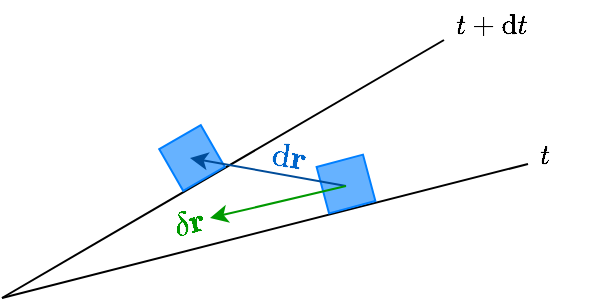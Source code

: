 <mxfile version="26.2.2">
  <diagram name="Pagina-1" id="yuB3IZ-KSKFD1zkvRuar">
    <mxGraphModel dx="680" dy="400" grid="0" gridSize="10" guides="1" tooltips="1" connect="1" arrows="1" fold="1" page="1" pageScale="1" pageWidth="827" pageHeight="1169" math="1" shadow="0">
      <root>
        <mxCell id="0" />
        <mxCell id="1" parent="0" />
        <mxCell id="ld77zQadjRFcpB7Zgs-S-8" value="$$\delta \mathbf{r}$$" style="text;html=1;align=center;verticalAlign=middle;resizable=0;points=[];autosize=1;fontSize=14;rotation=-15;fontColor=#009900;" parent="1" vertex="1">
          <mxGeometry x="363" y="441" width="148" height="29" as="geometry" />
        </mxCell>
        <mxCell id="ld77zQadjRFcpB7Zgs-S-1" value="" style="endArrow=none;html=1;rounded=0;" parent="1" edge="1">
          <mxGeometry width="50" height="50" relative="1" as="geometry">
            <mxPoint x="344" y="493" as="sourcePoint" />
            <mxPoint x="565" y="364" as="targetPoint" />
          </mxGeometry>
        </mxCell>
        <mxCell id="ld77zQadjRFcpB7Zgs-S-2" value="$$\mathrm{d}\mathbf{r}$$" style="text;html=1;align=center;verticalAlign=middle;resizable=0;points=[];autosize=1;fontSize=14;rotation=10;strokeColor=none;fontColor=#0066CC;" parent="1" vertex="1">
          <mxGeometry x="398" y="408.5" width="178" height="29" as="geometry" />
        </mxCell>
        <mxCell id="ld77zQadjRFcpB7Zgs-S-3" value="" style="endArrow=none;html=1;rounded=0;" parent="1" edge="1">
          <mxGeometry width="50" height="50" relative="1" as="geometry">
            <mxPoint x="344" y="493" as="sourcePoint" />
            <mxPoint x="607" y="426" as="targetPoint" />
          </mxGeometry>
        </mxCell>
        <mxCell id="ld77zQadjRFcpB7Zgs-S-4" value="" style="whiteSpace=wrap;html=1;aspect=fixed;rotation=-15;strokeColor=#007FFF;fillColor=#66B2FF;" parent="1" vertex="1">
          <mxGeometry x="504" y="424" width="24" height="24" as="geometry" />
        </mxCell>
        <mxCell id="ld77zQadjRFcpB7Zgs-S-5" value="" style="whiteSpace=wrap;html=1;aspect=fixed;rotation=-30;strokeColor=#007FFF;fillColor=#66B2FF;" parent="1" vertex="1">
          <mxGeometry x="427" y="411" width="24" height="24" as="geometry" />
        </mxCell>
        <mxCell id="ld77zQadjRFcpB7Zgs-S-6" value="" style="endArrow=classic;html=1;rounded=0;exitX=0.489;exitY=0.54;exitDx=0;exitDy=0;exitPerimeter=0;strokeColor=#004C99;" parent="1" source="ld77zQadjRFcpB7Zgs-S-4" edge="1">
          <mxGeometry width="50" height="50" relative="1" as="geometry">
            <mxPoint x="452" y="534" as="sourcePoint" />
            <mxPoint x="438" y="423" as="targetPoint" />
          </mxGeometry>
        </mxCell>
        <mxCell id="ld77zQadjRFcpB7Zgs-S-7" value="" style="endArrow=classic;html=1;rounded=0;strokeColor=#009900;" parent="1" edge="1">
          <mxGeometry width="50" height="50" relative="1" as="geometry">
            <mxPoint x="516" y="437" as="sourcePoint" />
            <mxPoint x="448" y="453" as="targetPoint" />
          </mxGeometry>
        </mxCell>
        <mxCell id="ld77zQadjRFcpB7Zgs-S-9" value="$$t$$" style="text;html=1;align=center;verticalAlign=middle;resizable=0;points=[];autosize=1;strokeColor=none;fillColor=none;" parent="1" vertex="1">
          <mxGeometry x="591" y="408.5" width="48" height="26" as="geometry" />
        </mxCell>
        <mxCell id="ld77zQadjRFcpB7Zgs-S-10" value="$$t+\mathrm{d}t$$" style="text;html=1;align=center;verticalAlign=middle;resizable=0;points=[];autosize=1;strokeColor=none;fillColor=none;" parent="1" vertex="1">
          <mxGeometry x="529" y="344" width="117" height="26" as="geometry" />
        </mxCell>
      </root>
    </mxGraphModel>
  </diagram>
</mxfile>
